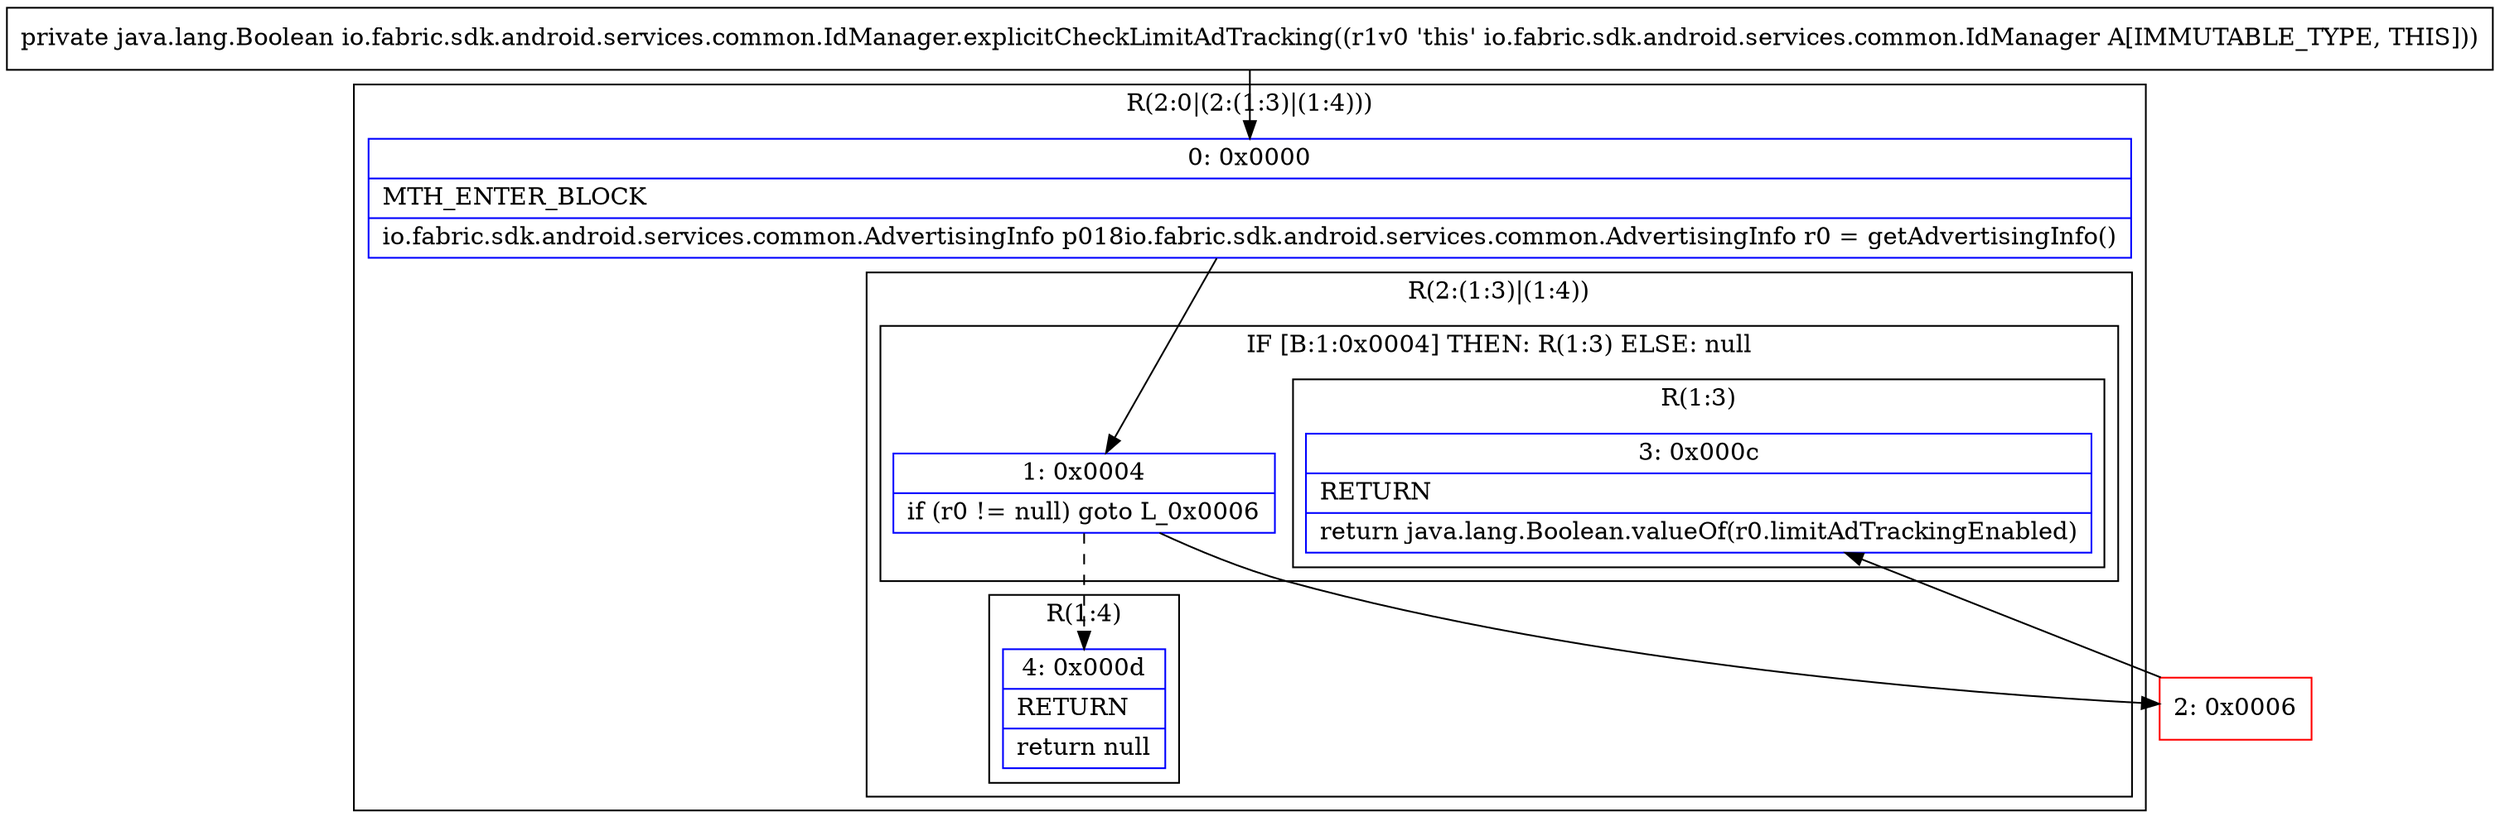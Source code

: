 digraph "CFG forio.fabric.sdk.android.services.common.IdManager.explicitCheckLimitAdTracking()Ljava\/lang\/Boolean;" {
subgraph cluster_Region_2100375909 {
label = "R(2:0|(2:(1:3)|(1:4)))";
node [shape=record,color=blue];
Node_0 [shape=record,label="{0\:\ 0x0000|MTH_ENTER_BLOCK\l|io.fabric.sdk.android.services.common.AdvertisingInfo p018io.fabric.sdk.android.services.common.AdvertisingInfo r0 = getAdvertisingInfo()\l}"];
subgraph cluster_Region_1241420015 {
label = "R(2:(1:3)|(1:4))";
node [shape=record,color=blue];
subgraph cluster_IfRegion_2061587042 {
label = "IF [B:1:0x0004] THEN: R(1:3) ELSE: null";
node [shape=record,color=blue];
Node_1 [shape=record,label="{1\:\ 0x0004|if (r0 != null) goto L_0x0006\l}"];
subgraph cluster_Region_905826082 {
label = "R(1:3)";
node [shape=record,color=blue];
Node_3 [shape=record,label="{3\:\ 0x000c|RETURN\l|return java.lang.Boolean.valueOf(r0.limitAdTrackingEnabled)\l}"];
}
}
subgraph cluster_Region_1699284199 {
label = "R(1:4)";
node [shape=record,color=blue];
Node_4 [shape=record,label="{4\:\ 0x000d|RETURN\l|return null\l}"];
}
}
}
Node_2 [shape=record,color=red,label="{2\:\ 0x0006}"];
MethodNode[shape=record,label="{private java.lang.Boolean io.fabric.sdk.android.services.common.IdManager.explicitCheckLimitAdTracking((r1v0 'this' io.fabric.sdk.android.services.common.IdManager A[IMMUTABLE_TYPE, THIS])) }"];
MethodNode -> Node_0;
Node_0 -> Node_1;
Node_1 -> Node_2;
Node_1 -> Node_4[style=dashed];
Node_2 -> Node_3;
}


